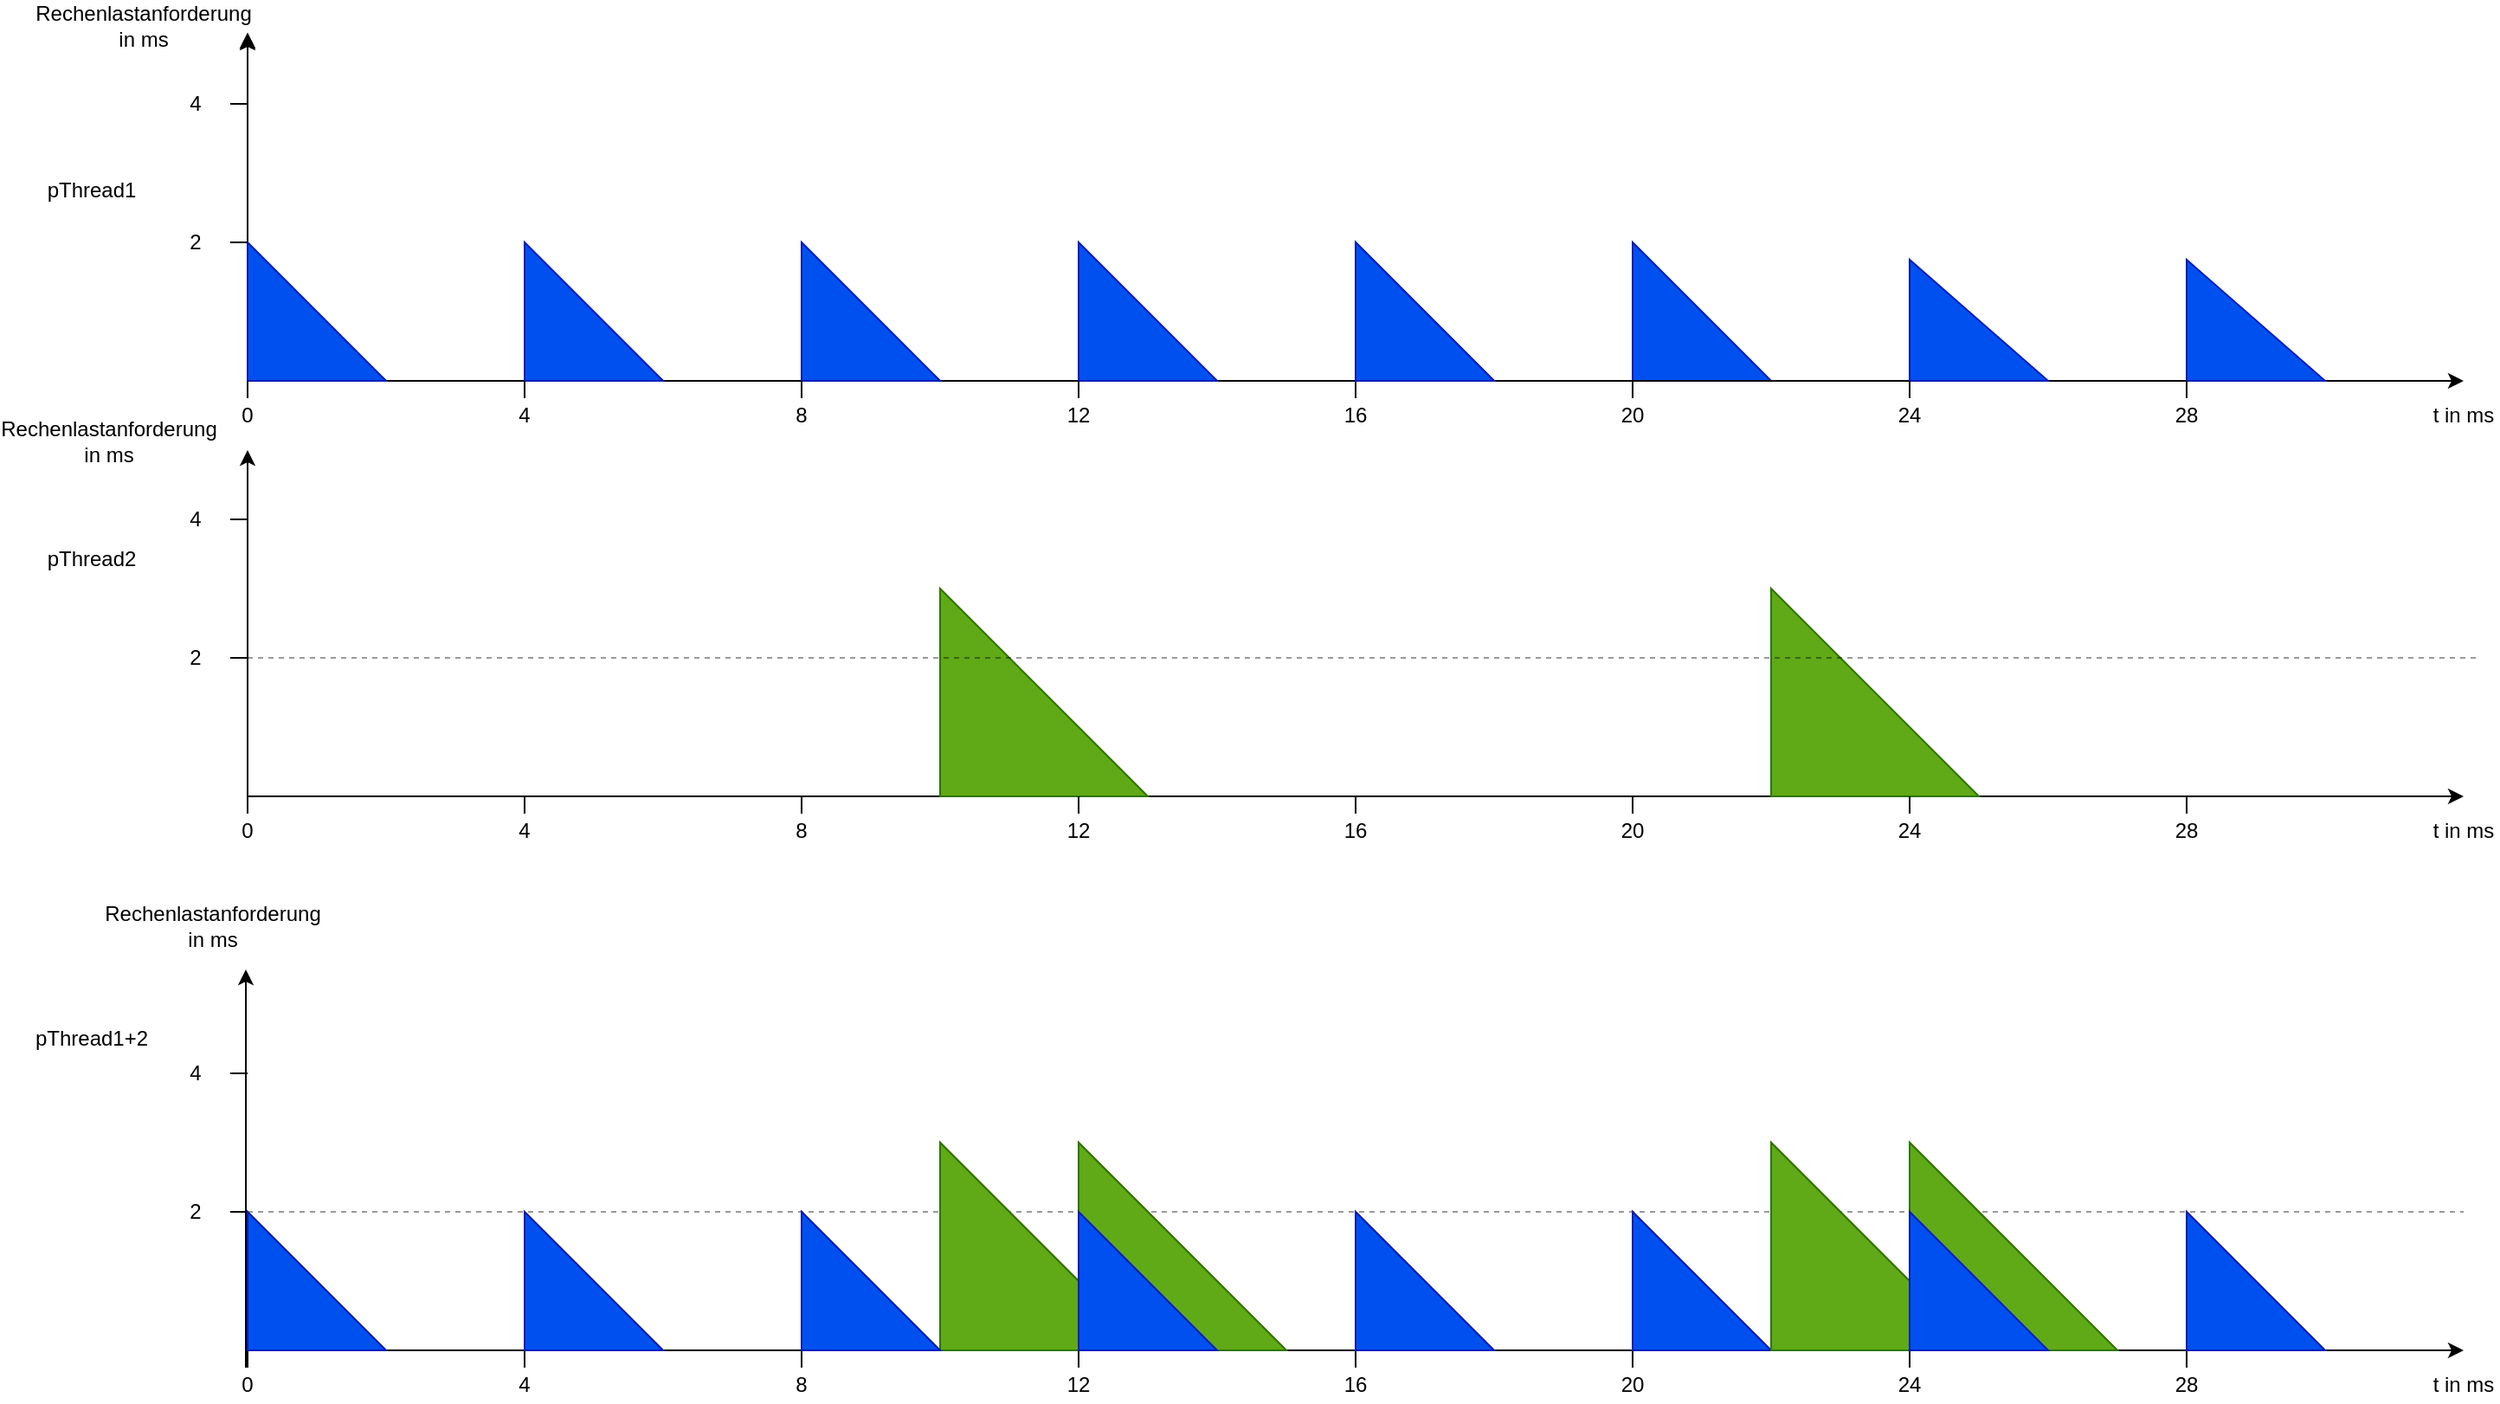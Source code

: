 <mxfile version="13.2.6" type="device"><diagram id="YKg0JrXDvyZFIdth-BOK" name="Page-1"><mxGraphModel dx="2062" dy="1151" grid="1" gridSize="10" guides="1" tooltips="1" connect="1" arrows="1" fold="1" page="1" pageScale="1" pageWidth="827" pageHeight="1169" math="0" shadow="0"><root><mxCell id="0"/><mxCell id="1" parent="0"/><mxCell id="84jDR5Pz_kctb_Nm5rHu-6" value="" style="endArrow=classic;html=1;" parent="1" edge="1"><mxGeometry width="50" height="50" relative="1" as="geometry"><mxPoint x="160" y="240" as="sourcePoint"/><mxPoint x="160" y="40" as="targetPoint"/></mxGeometry></mxCell><mxCell id="84jDR5Pz_kctb_Nm5rHu-12" value="" style="verticalLabelPosition=bottom;verticalAlign=top;html=1;shape=mxgraph.basic.orthogonal_triangle" parent="1" vertex="1"><mxGeometry x="160" y="170" width="80" height="70" as="geometry"/></mxCell><mxCell id="84jDR5Pz_kctb_Nm5rHu-14" value="" style="verticalLabelPosition=bottom;verticalAlign=top;html=1;shape=mxgraph.basic.orthogonal_triangle" parent="1" vertex="1"><mxGeometry x="320" y="170" width="80" height="70" as="geometry"/></mxCell><mxCell id="84jDR5Pz_kctb_Nm5rHu-15" value="" style="verticalLabelPosition=bottom;verticalAlign=top;html=1;shape=mxgraph.basic.orthogonal_triangle" parent="1" vertex="1"><mxGeometry x="480" y="170" width="80" height="70" as="geometry"/></mxCell><mxCell id="84jDR5Pz_kctb_Nm5rHu-16" value="" style="verticalLabelPosition=bottom;verticalAlign=top;html=1;shape=mxgraph.basic.orthogonal_triangle" parent="1" vertex="1"><mxGeometry x="640" y="170" width="80" height="70" as="geometry"/></mxCell><mxCell id="84jDR5Pz_kctb_Nm5rHu-17" value="" style="verticalLabelPosition=bottom;verticalAlign=top;html=1;shape=mxgraph.basic.orthogonal_triangle;fillColor=#0050ef;strokeColor=#001DBC;fontColor=#ffffff;" parent="1" vertex="1"><mxGeometry x="800" y="160" width="80" height="80" as="geometry"/></mxCell><mxCell id="84jDR5Pz_kctb_Nm5rHu-18" value="" style="verticalLabelPosition=bottom;verticalAlign=top;html=1;shape=mxgraph.basic.orthogonal_triangle;fillColor=#0050ef;strokeColor=#001DBC;fontColor=#ffffff;" parent="1" vertex="1"><mxGeometry x="960" y="160" width="80" height="80" as="geometry"/></mxCell><mxCell id="84jDR5Pz_kctb_Nm5rHu-20" value="" style="endArrow=classic;html=1;" parent="1" edge="1"><mxGeometry width="50" height="50" relative="1" as="geometry"><mxPoint x="160" y="239" as="sourcePoint"/><mxPoint x="160" y="39" as="targetPoint"/></mxGeometry></mxCell><mxCell id="84jDR5Pz_kctb_Nm5rHu-22" value="" style="endArrow=classic;html=1;" parent="1" edge="1"><mxGeometry width="50" height="50" relative="1" as="geometry"><mxPoint x="160" y="239" as="sourcePoint"/><mxPoint x="160" y="39" as="targetPoint"/></mxGeometry></mxCell><mxCell id="84jDR5Pz_kctb_Nm5rHu-23" value="" style="verticalLabelPosition=bottom;verticalAlign=top;html=1;shape=mxgraph.basic.orthogonal_triangle" parent="1" vertex="1"><mxGeometry x="320" y="170" width="80" height="70" as="geometry"/></mxCell><mxCell id="84jDR5Pz_kctb_Nm5rHu-24" value="" style="endArrow=classic;html=1;exitX=0;exitY=1;exitDx=0;exitDy=0;exitPerimeter=0;" parent="1" source="84jDR5Pz_kctb_Nm5rHu-27" edge="1"><mxGeometry width="50" height="50" relative="1" as="geometry"><mxPoint x="80" y="240" as="sourcePoint"/><mxPoint x="1440" y="240" as="targetPoint"/></mxGeometry></mxCell><mxCell id="84jDR5Pz_kctb_Nm5rHu-25" value="" style="endArrow=classic;html=1;" parent="1" edge="1"><mxGeometry width="50" height="50" relative="1" as="geometry"><mxPoint x="160" y="239" as="sourcePoint"/><mxPoint x="160" y="39" as="targetPoint"/></mxGeometry></mxCell><mxCell id="84jDR5Pz_kctb_Nm5rHu-26" value="" style="verticalLabelPosition=bottom;verticalAlign=top;html=1;shape=mxgraph.basic.orthogonal_triangle;fillColor=#0050ef;strokeColor=#001DBC;fontColor=#ffffff;" parent="1" vertex="1"><mxGeometry x="320" y="160" width="80" height="80" as="geometry"/></mxCell><mxCell id="84jDR5Pz_kctb_Nm5rHu-27" value="" style="verticalLabelPosition=bottom;verticalAlign=top;html=1;shape=mxgraph.basic.orthogonal_triangle;fillColor=#0050ef;strokeColor=#001DBC;fontColor=#ffffff;" parent="1" vertex="1"><mxGeometry x="160" y="160" width="80" height="80" as="geometry"/></mxCell><mxCell id="84jDR5Pz_kctb_Nm5rHu-28" value="" style="verticalLabelPosition=bottom;verticalAlign=top;html=1;shape=mxgraph.basic.orthogonal_triangle;fillColor=#0050ef;strokeColor=#001DBC;fontColor=#ffffff;" parent="1" vertex="1"><mxGeometry x="640" y="160" width="80" height="80" as="geometry"/></mxCell><mxCell id="84jDR5Pz_kctb_Nm5rHu-29" value="" style="verticalLabelPosition=bottom;verticalAlign=top;html=1;shape=mxgraph.basic.orthogonal_triangle;fillColor=#0050ef;strokeColor=#001DBC;fontColor=#ffffff;" parent="1" vertex="1"><mxGeometry x="480" y="160" width="80" height="80" as="geometry"/></mxCell><mxCell id="84jDR5Pz_kctb_Nm5rHu-32" value="" style="endArrow=classic;html=1;" parent="1" edge="1"><mxGeometry width="50" height="50" relative="1" as="geometry"><mxPoint x="160" y="480" as="sourcePoint"/><mxPoint x="1440" y="480" as="targetPoint"/></mxGeometry></mxCell><mxCell id="84jDR5Pz_kctb_Nm5rHu-33" value="" style="endArrow=classic;html=1;" parent="1" edge="1"><mxGeometry width="50" height="50" relative="1" as="geometry"><mxPoint x="160" y="480" as="sourcePoint"/><mxPoint x="160" y="280" as="targetPoint"/></mxGeometry></mxCell><mxCell id="84jDR5Pz_kctb_Nm5rHu-37" value="" style="verticalLabelPosition=bottom;verticalAlign=top;html=1;shape=mxgraph.basic.orthogonal_triangle;fillColor=#60a917;strokeColor=#2D7600;fontColor=#ffffff;" parent="1" vertex="1"><mxGeometry x="560" y="360" width="120" height="120" as="geometry"/></mxCell><mxCell id="84jDR5Pz_kctb_Nm5rHu-40" value="" style="endArrow=classic;html=1;exitX=0;exitY=1;exitDx=0;exitDy=0;exitPerimeter=0;" parent="1" source="84jDR5Pz_kctb_Nm5rHu-59" edge="1"><mxGeometry width="50" height="50" relative="1" as="geometry"><mxPoint x="80" y="800" as="sourcePoint"/><mxPoint x="1440" y="800" as="targetPoint"/></mxGeometry></mxCell><mxCell id="84jDR5Pz_kctb_Nm5rHu-41" value="" style="endArrow=classic;html=1;" parent="1" edge="1"><mxGeometry width="50" height="50" relative="1" as="geometry"><mxPoint x="159" y="810" as="sourcePoint"/><mxPoint x="159" y="580" as="targetPoint"/></mxGeometry></mxCell><mxCell id="84jDR5Pz_kctb_Nm5rHu-46" value="" style="verticalLabelPosition=bottom;verticalAlign=top;html=1;shape=mxgraph.basic.orthogonal_triangle;fillColor=#0050ef;strokeColor=#001DBC;fontColor=#ffffff;" parent="1" vertex="1"><mxGeometry x="1120" y="170" width="80" height="70" as="geometry"/></mxCell><mxCell id="84jDR5Pz_kctb_Nm5rHu-47" value="" style="verticalLabelPosition=bottom;verticalAlign=top;html=1;shape=mxgraph.basic.orthogonal_triangle;fillColor=#0050ef;strokeColor=#001DBC;fontColor=#ffffff;" parent="1" vertex="1"><mxGeometry x="1280" y="170" width="80" height="70" as="geometry"/></mxCell><mxCell id="84jDR5Pz_kctb_Nm5rHu-48" value="" style="verticalLabelPosition=bottom;verticalAlign=top;html=1;shape=mxgraph.basic.orthogonal_triangle;fillColor=#60a917;strokeColor=#2D7600;fontColor=#ffffff;" parent="1" vertex="1"><mxGeometry x="1040" y="360" width="120" height="120" as="geometry"/></mxCell><mxCell id="84jDR5Pz_kctb_Nm5rHu-49" value="pThread1" style="text;html=1;strokeColor=none;fillColor=none;align=center;verticalAlign=middle;whiteSpace=wrap;rounded=0;" parent="1" vertex="1"><mxGeometry x="50" y="120" width="40" height="20" as="geometry"/></mxCell><mxCell id="84jDR5Pz_kctb_Nm5rHu-50" value="&lt;div&gt;pThread2&lt;/div&gt;&lt;div&gt;&lt;br&gt;&lt;/div&gt;" style="text;html=1;strokeColor=none;fillColor=none;align=center;verticalAlign=middle;whiteSpace=wrap;rounded=0;" parent="1" vertex="1"><mxGeometry x="50" y="340" width="40" height="20" as="geometry"/></mxCell><mxCell id="84jDR5Pz_kctb_Nm5rHu-51" value="&lt;div&gt;pThread1+2&lt;/div&gt;" style="text;html=1;strokeColor=none;fillColor=none;align=center;verticalAlign=middle;whiteSpace=wrap;rounded=0;" parent="1" vertex="1"><mxGeometry x="50" y="610" width="40" height="20" as="geometry"/></mxCell><mxCell id="84jDR5Pz_kctb_Nm5rHu-56" value="" style="verticalLabelPosition=bottom;verticalAlign=top;html=1;shape=mxgraph.basic.orthogonal_triangle;fillColor=#fad7ac;strokeColor=#b46504;" parent="1" vertex="1"><mxGeometry x="800" y="720" width="80" height="80" as="geometry"/></mxCell><mxCell id="84jDR5Pz_kctb_Nm5rHu-57" value="" style="verticalLabelPosition=bottom;verticalAlign=top;html=1;shape=mxgraph.basic.orthogonal_triangle;fillColor=#fad7ac;strokeColor=#b46504;" parent="1" vertex="1"><mxGeometry x="960" y="720" width="80" height="80" as="geometry"/></mxCell><mxCell id="84jDR5Pz_kctb_Nm5rHu-58" value="" style="verticalLabelPosition=bottom;verticalAlign=top;html=1;shape=mxgraph.basic.orthogonal_triangle;fillColor=#fad7ac;strokeColor=#b46504;" parent="1" vertex="1"><mxGeometry x="320" y="720" width="80" height="80" as="geometry"/></mxCell><mxCell id="84jDR5Pz_kctb_Nm5rHu-59" value="" style="verticalLabelPosition=bottom;verticalAlign=top;html=1;shape=mxgraph.basic.orthogonal_triangle;fillColor=#fad7ac;strokeColor=#b46504;" parent="1" vertex="1"><mxGeometry x="160" y="720" width="80" height="80" as="geometry"/></mxCell><mxCell id="84jDR5Pz_kctb_Nm5rHu-60" value="" style="verticalLabelPosition=bottom;verticalAlign=top;html=1;shape=mxgraph.basic.orthogonal_triangle;fillColor=#fad7ac;strokeColor=#b46504;" parent="1" vertex="1"><mxGeometry x="640" y="680" width="120" height="120" as="geometry"/></mxCell><mxCell id="84jDR5Pz_kctb_Nm5rHu-61" value="" style="verticalLabelPosition=bottom;verticalAlign=top;html=1;shape=mxgraph.basic.orthogonal_triangle;fillColor=#fad7ac;strokeColor=#b46504;" parent="1" vertex="1"><mxGeometry x="480" y="720" width="80" height="80" as="geometry"/></mxCell><mxCell id="84jDR5Pz_kctb_Nm5rHu-63" value="" style="verticalLabelPosition=bottom;verticalAlign=top;html=1;shape=mxgraph.basic.orthogonal_triangle;fillColor=#fad7ac;strokeColor=#b46504;" parent="1" vertex="1"><mxGeometry x="1120" y="680" width="120" height="120" as="geometry"/></mxCell><mxCell id="84jDR5Pz_kctb_Nm5rHu-69" value="" style="verticalLabelPosition=bottom;verticalAlign=top;html=1;shape=mxgraph.basic.orthogonal_triangle;fillColor=#fad7ac;strokeColor=#b46504;" parent="1" vertex="1"><mxGeometry x="560" y="680" width="120" height="120" as="geometry"/></mxCell><mxCell id="84jDR5Pz_kctb_Nm5rHu-70" value="" style="verticalLabelPosition=bottom;verticalAlign=top;html=1;shape=mxgraph.basic.orthogonal_triangle;fillColor=#fad7ac;strokeColor=#b46504;" parent="1" vertex="1"><mxGeometry x="1040" y="680" width="120" height="120" as="geometry"/></mxCell><mxCell id="84jDR5Pz_kctb_Nm5rHu-71" value="" style="verticalLabelPosition=bottom;verticalAlign=top;html=1;shape=mxgraph.basic.orthogonal_triangle;fillColor=#fad7ac;strokeColor=none;" parent="1" vertex="1"><mxGeometry x="640" y="760" width="70" height="40" as="geometry"/></mxCell><mxCell id="84jDR5Pz_kctb_Nm5rHu-72" value="" style="verticalLabelPosition=bottom;verticalAlign=top;html=1;shape=mxgraph.basic.orthogonal_triangle;fillColor=#fad7ac;strokeColor=none;" parent="1" vertex="1"><mxGeometry x="1120" y="760" width="50" height="40" as="geometry"/></mxCell><mxCell id="84jDR5Pz_kctb_Nm5rHu-78" value="" style="endArrow=none;html=1;entryX=0;entryY=1;entryDx=0;entryDy=0;entryPerimeter=0;" parent="1" target="84jDR5Pz_kctb_Nm5rHu-28" edge="1"><mxGeometry width="50" height="50" relative="1" as="geometry"><mxPoint x="640" y="250" as="sourcePoint"/><mxPoint x="520" y="260" as="targetPoint"/></mxGeometry></mxCell><mxCell id="84jDR5Pz_kctb_Nm5rHu-79" value="" style="endArrow=none;html=1;" parent="1" edge="1"><mxGeometry width="50" height="50" relative="1" as="geometry"><mxPoint x="800" y="250" as="sourcePoint"/><mxPoint x="800" y="240" as="targetPoint"/></mxGeometry></mxCell><mxCell id="84jDR5Pz_kctb_Nm5rHu-80" value="" style="endArrow=none;html=1;" parent="1" edge="1"><mxGeometry width="50" height="50" relative="1" as="geometry"><mxPoint x="960" y="250" as="sourcePoint"/><mxPoint x="960" y="240" as="targetPoint"/></mxGeometry></mxCell><mxCell id="84jDR5Pz_kctb_Nm5rHu-81" value="" style="endArrow=none;html=1;entryX=0;entryY=1;entryDx=0;entryDy=0;entryPerimeter=0;" parent="1" target="84jDR5Pz_kctb_Nm5rHu-46" edge="1"><mxGeometry width="50" height="50" relative="1" as="geometry"><mxPoint x="1120" y="250" as="sourcePoint"/><mxPoint x="960" y="280" as="targetPoint"/></mxGeometry></mxCell><mxCell id="84jDR5Pz_kctb_Nm5rHu-83" value="" style="endArrow=none;html=1;" parent="1" edge="1"><mxGeometry width="50" height="50" relative="1" as="geometry"><mxPoint x="1280" y="250" as="sourcePoint"/><mxPoint x="1280" y="240" as="targetPoint"/></mxGeometry></mxCell><mxCell id="84jDR5Pz_kctb_Nm5rHu-86" value="20" style="text;html=1;strokeColor=none;fillColor=none;align=center;verticalAlign=middle;whiteSpace=wrap;rounded=0;" parent="1" vertex="1"><mxGeometry x="940" y="250" width="40" height="20" as="geometry"/></mxCell><mxCell id="84jDR5Pz_kctb_Nm5rHu-87" value="16" style="text;html=1;strokeColor=none;fillColor=none;align=center;verticalAlign=middle;whiteSpace=wrap;rounded=0;" parent="1" vertex="1"><mxGeometry x="780" y="250" width="40" height="20" as="geometry"/></mxCell><mxCell id="84jDR5Pz_kctb_Nm5rHu-88" value="12" style="text;html=1;strokeColor=none;fillColor=none;align=center;verticalAlign=middle;whiteSpace=wrap;rounded=0;" parent="1" vertex="1"><mxGeometry x="620" y="250" width="40" height="20" as="geometry"/></mxCell><mxCell id="84jDR5Pz_kctb_Nm5rHu-91" value="28" style="text;html=1;strokeColor=none;fillColor=none;align=center;verticalAlign=middle;whiteSpace=wrap;rounded=0;" parent="1" vertex="1"><mxGeometry x="1260" y="250" width="40" height="20" as="geometry"/></mxCell><mxCell id="84jDR5Pz_kctb_Nm5rHu-92" value="24" style="text;html=1;strokeColor=none;fillColor=none;align=center;verticalAlign=middle;whiteSpace=wrap;rounded=0;" parent="1" vertex="1"><mxGeometry x="1100" y="250" width="40" height="20" as="geometry"/></mxCell><mxCell id="84jDR5Pz_kctb_Nm5rHu-112" value="" style="endArrow=none;html=1;entryX=0;entryY=1;entryDx=0;entryDy=0;entryPerimeter=0;" parent="1" edge="1"><mxGeometry width="50" height="50" relative="1" as="geometry"><mxPoint x="640" y="490" as="sourcePoint"/><mxPoint x="640" y="480" as="targetPoint"/></mxGeometry></mxCell><mxCell id="84jDR5Pz_kctb_Nm5rHu-113" value="" style="endArrow=none;html=1;" parent="1" edge="1"><mxGeometry width="50" height="50" relative="1" as="geometry"><mxPoint x="800" y="490" as="sourcePoint"/><mxPoint x="800" y="480" as="targetPoint"/></mxGeometry></mxCell><mxCell id="84jDR5Pz_kctb_Nm5rHu-114" value="" style="endArrow=none;html=1;" parent="1" edge="1"><mxGeometry width="50" height="50" relative="1" as="geometry"><mxPoint x="960" y="490" as="sourcePoint"/><mxPoint x="960" y="480" as="targetPoint"/></mxGeometry></mxCell><mxCell id="84jDR5Pz_kctb_Nm5rHu-115" value="" style="endArrow=none;html=1;entryX=0;entryY=1;entryDx=0;entryDy=0;entryPerimeter=0;" parent="1" edge="1"><mxGeometry width="50" height="50" relative="1" as="geometry"><mxPoint x="1120" y="490" as="sourcePoint"/><mxPoint x="1120" y="480" as="targetPoint"/></mxGeometry></mxCell><mxCell id="84jDR5Pz_kctb_Nm5rHu-116" value="" style="endArrow=none;html=1;" parent="1" edge="1"><mxGeometry width="50" height="50" relative="1" as="geometry"><mxPoint x="1280" y="490" as="sourcePoint"/><mxPoint x="1280" y="480" as="targetPoint"/></mxGeometry></mxCell><mxCell id="84jDR5Pz_kctb_Nm5rHu-118" value="20" style="text;html=1;strokeColor=none;fillColor=none;align=center;verticalAlign=middle;whiteSpace=wrap;rounded=0;" parent="1" vertex="1"><mxGeometry x="940" y="490" width="40" height="20" as="geometry"/></mxCell><mxCell id="84jDR5Pz_kctb_Nm5rHu-119" value="16" style="text;html=1;strokeColor=none;fillColor=none;align=center;verticalAlign=middle;whiteSpace=wrap;rounded=0;" parent="1" vertex="1"><mxGeometry x="780" y="490" width="40" height="20" as="geometry"/></mxCell><mxCell id="84jDR5Pz_kctb_Nm5rHu-120" value="12" style="text;html=1;strokeColor=none;fillColor=none;align=center;verticalAlign=middle;whiteSpace=wrap;rounded=0;" parent="1" vertex="1"><mxGeometry x="620" y="490" width="40" height="20" as="geometry"/></mxCell><mxCell id="84jDR5Pz_kctb_Nm5rHu-123" value="28" style="text;html=1;strokeColor=none;fillColor=none;align=center;verticalAlign=middle;whiteSpace=wrap;rounded=0;" parent="1" vertex="1"><mxGeometry x="1260" y="490" width="40" height="20" as="geometry"/></mxCell><mxCell id="84jDR5Pz_kctb_Nm5rHu-124" value="24" style="text;html=1;strokeColor=none;fillColor=none;align=center;verticalAlign=middle;whiteSpace=wrap;rounded=0;" parent="1" vertex="1"><mxGeometry x="1100" y="490" width="40" height="20" as="geometry"/></mxCell><mxCell id="84jDR5Pz_kctb_Nm5rHu-125" value="" style="endArrow=none;html=1;entryX=0;entryY=1;entryDx=0;entryDy=0;entryPerimeter=0;" parent="1" edge="1"><mxGeometry width="50" height="50" relative="1" as="geometry"><mxPoint x="160" y="810" as="sourcePoint"/><mxPoint x="160" y="800" as="targetPoint"/></mxGeometry></mxCell><mxCell id="84jDR5Pz_kctb_Nm5rHu-126" value="" style="endArrow=none;html=1;" parent="1" edge="1"><mxGeometry width="50" height="50" relative="1" as="geometry"><mxPoint x="320" y="810" as="sourcePoint"/><mxPoint x="320" y="800" as="targetPoint"/></mxGeometry></mxCell><mxCell id="84jDR5Pz_kctb_Nm5rHu-127" value="" style="endArrow=none;html=1;entryX=0;entryY=1;entryDx=0;entryDy=0;entryPerimeter=0;" parent="1" edge="1"><mxGeometry width="50" height="50" relative="1" as="geometry"><mxPoint x="480" y="810" as="sourcePoint"/><mxPoint x="480" y="800" as="targetPoint"/></mxGeometry></mxCell><mxCell id="84jDR5Pz_kctb_Nm5rHu-128" value="" style="endArrow=none;html=1;entryX=0;entryY=1;entryDx=0;entryDy=0;entryPerimeter=0;" parent="1" edge="1"><mxGeometry width="50" height="50" relative="1" as="geometry"><mxPoint x="640" y="810" as="sourcePoint"/><mxPoint x="640" y="800" as="targetPoint"/></mxGeometry></mxCell><mxCell id="84jDR5Pz_kctb_Nm5rHu-129" value="" style="endArrow=none;html=1;" parent="1" edge="1"><mxGeometry width="50" height="50" relative="1" as="geometry"><mxPoint x="800" y="810" as="sourcePoint"/><mxPoint x="800" y="800" as="targetPoint"/></mxGeometry></mxCell><mxCell id="84jDR5Pz_kctb_Nm5rHu-130" value="" style="endArrow=none;html=1;" parent="1" edge="1"><mxGeometry width="50" height="50" relative="1" as="geometry"><mxPoint x="960" y="810" as="sourcePoint"/><mxPoint x="960" y="800" as="targetPoint"/></mxGeometry></mxCell><mxCell id="84jDR5Pz_kctb_Nm5rHu-131" value="" style="endArrow=none;html=1;entryX=0;entryY=1;entryDx=0;entryDy=0;entryPerimeter=0;" parent="1" edge="1"><mxGeometry width="50" height="50" relative="1" as="geometry"><mxPoint x="1120" y="810" as="sourcePoint"/><mxPoint x="1120" y="800" as="targetPoint"/></mxGeometry></mxCell><mxCell id="84jDR5Pz_kctb_Nm5rHu-132" value="" style="endArrow=none;html=1;" parent="1" edge="1"><mxGeometry width="50" height="50" relative="1" as="geometry"><mxPoint x="1280" y="810" as="sourcePoint"/><mxPoint x="1280" y="800" as="targetPoint"/></mxGeometry></mxCell><mxCell id="84jDR5Pz_kctb_Nm5rHu-133" value="0" style="text;html=1;strokeColor=none;fillColor=none;align=center;verticalAlign=middle;whiteSpace=wrap;rounded=0;" parent="1" vertex="1"><mxGeometry x="140" y="810" width="40" height="20" as="geometry"/></mxCell><mxCell id="84jDR5Pz_kctb_Nm5rHu-134" value="20" style="text;html=1;strokeColor=none;fillColor=none;align=center;verticalAlign=middle;whiteSpace=wrap;rounded=0;" parent="1" vertex="1"><mxGeometry x="940" y="810" width="40" height="20" as="geometry"/></mxCell><mxCell id="84jDR5Pz_kctb_Nm5rHu-135" value="16" style="text;html=1;strokeColor=none;fillColor=none;align=center;verticalAlign=middle;whiteSpace=wrap;rounded=0;" parent="1" vertex="1"><mxGeometry x="780" y="810" width="40" height="20" as="geometry"/></mxCell><mxCell id="84jDR5Pz_kctb_Nm5rHu-136" value="12" style="text;html=1;strokeColor=none;fillColor=none;align=center;verticalAlign=middle;whiteSpace=wrap;rounded=0;" parent="1" vertex="1"><mxGeometry x="620" y="810" width="40" height="20" as="geometry"/></mxCell><mxCell id="84jDR5Pz_kctb_Nm5rHu-137" value="8" style="text;html=1;strokeColor=none;fillColor=none;align=center;verticalAlign=middle;whiteSpace=wrap;rounded=0;" parent="1" vertex="1"><mxGeometry x="460" y="810" width="40" height="20" as="geometry"/></mxCell><mxCell id="84jDR5Pz_kctb_Nm5rHu-138" value="4" style="text;html=1;strokeColor=none;fillColor=none;align=center;verticalAlign=middle;whiteSpace=wrap;rounded=0;" parent="1" vertex="1"><mxGeometry x="300" y="810" width="40" height="20" as="geometry"/></mxCell><mxCell id="84jDR5Pz_kctb_Nm5rHu-139" value="28" style="text;html=1;strokeColor=none;fillColor=none;align=center;verticalAlign=middle;whiteSpace=wrap;rounded=0;" parent="1" vertex="1"><mxGeometry x="1260" y="810" width="40" height="20" as="geometry"/></mxCell><mxCell id="84jDR5Pz_kctb_Nm5rHu-140" value="24" style="text;html=1;strokeColor=none;fillColor=none;align=center;verticalAlign=middle;whiteSpace=wrap;rounded=0;" parent="1" vertex="1"><mxGeometry x="1100" y="810" width="40" height="20" as="geometry"/></mxCell><mxCell id="84jDR5Pz_kctb_Nm5rHu-150" value="" style="verticalLabelPosition=bottom;verticalAlign=top;html=1;shape=mxgraph.basic.orthogonal_triangle;fillColor=#fad7ac;strokeColor=#b46504;" parent="1" vertex="1"><mxGeometry x="1280" y="720" width="80" height="80" as="geometry"/></mxCell><mxCell id="84jDR5Pz_kctb_Nm5rHu-151" value="t in ms" style="text;html=1;strokeColor=none;fillColor=none;align=center;verticalAlign=middle;whiteSpace=wrap;rounded=0;" parent="1" vertex="1"><mxGeometry x="1420" y="810" width="40" height="20" as="geometry"/></mxCell><mxCell id="84jDR5Pz_kctb_Nm5rHu-152" value="t in ms" style="text;html=1;strokeColor=none;fillColor=none;align=center;verticalAlign=middle;whiteSpace=wrap;rounded=0;" parent="1" vertex="1"><mxGeometry x="1420" y="490" width="40" height="20" as="geometry"/></mxCell><mxCell id="84jDR5Pz_kctb_Nm5rHu-153" value="t in ms" style="text;html=1;strokeColor=none;fillColor=none;align=center;verticalAlign=middle;whiteSpace=wrap;rounded=0;" parent="1" vertex="1"><mxGeometry x="1420" y="250" width="40" height="20" as="geometry"/></mxCell><mxCell id="84jDR5Pz_kctb_Nm5rHu-155" value="" style="endArrow=none;html=1;" parent="1" edge="1"><mxGeometry width="50" height="50" relative="1" as="geometry"><mxPoint x="150" y="160" as="sourcePoint"/><mxPoint x="160" y="160" as="targetPoint"/></mxGeometry></mxCell><mxCell id="84jDR5Pz_kctb_Nm5rHu-158" value="2" style="text;html=1;strokeColor=none;fillColor=none;align=center;verticalAlign=middle;whiteSpace=wrap;rounded=0;" parent="1" vertex="1"><mxGeometry x="110" y="150" width="40" height="20" as="geometry"/></mxCell><mxCell id="84jDR5Pz_kctb_Nm5rHu-159" value="&lt;div&gt;Rechenlastanforderung&lt;/div&gt;&lt;div&gt;in ms&lt;br&gt;&lt;/div&gt;" style="text;html=1;strokeColor=none;fillColor=none;align=center;verticalAlign=middle;whiteSpace=wrap;rounded=0;" parent="1" vertex="1"><mxGeometry x="50" y="20" width="100" height="30" as="geometry"/></mxCell><mxCell id="84jDR5Pz_kctb_Nm5rHu-161" value="&lt;div&gt;Rechenlastanforderung&lt;/div&gt;&lt;div&gt;in ms&lt;br&gt;&lt;/div&gt;" style="text;html=1;strokeColor=none;fillColor=none;align=center;verticalAlign=middle;whiteSpace=wrap;rounded=0;" parent="1" vertex="1"><mxGeometry x="30" y="260" width="100" height="30" as="geometry"/></mxCell><mxCell id="84jDR5Pz_kctb_Nm5rHu-162" value="&lt;div&gt;Rechenlastanforderung&lt;/div&gt;&lt;div&gt;in ms&lt;br&gt;&lt;/div&gt;" style="text;html=1;strokeColor=none;fillColor=none;align=center;verticalAlign=middle;whiteSpace=wrap;rounded=0;" parent="1" vertex="1"><mxGeometry x="90" y="540" width="100" height="30" as="geometry"/></mxCell><mxCell id="84jDR5Pz_kctb_Nm5rHu-163" value="" style="endArrow=none;html=1;" parent="1" edge="1"><mxGeometry width="50" height="50" relative="1" as="geometry"><mxPoint x="150" y="80" as="sourcePoint"/><mxPoint x="160" y="80" as="targetPoint"/></mxGeometry></mxCell><mxCell id="84jDR5Pz_kctb_Nm5rHu-164" value="4" style="text;html=1;strokeColor=none;fillColor=none;align=center;verticalAlign=middle;whiteSpace=wrap;rounded=0;" parent="1" vertex="1"><mxGeometry x="110" y="70" width="40" height="20" as="geometry"/></mxCell><mxCell id="84jDR5Pz_kctb_Nm5rHu-165" value="" style="endArrow=none;html=1;" parent="1" edge="1"><mxGeometry width="50" height="50" relative="1" as="geometry"><mxPoint x="150" y="400" as="sourcePoint"/><mxPoint x="160" y="400" as="targetPoint"/></mxGeometry></mxCell><mxCell id="84jDR5Pz_kctb_Nm5rHu-166" value="2" style="text;html=1;strokeColor=none;fillColor=none;align=center;verticalAlign=middle;whiteSpace=wrap;rounded=0;" parent="1" vertex="1"><mxGeometry x="110" y="390" width="40" height="20" as="geometry"/></mxCell><mxCell id="84jDR5Pz_kctb_Nm5rHu-167" value="" style="endArrow=none;html=1;" parent="1" edge="1"><mxGeometry width="50" height="50" relative="1" as="geometry"><mxPoint x="150" y="320" as="sourcePoint"/><mxPoint x="160" y="320" as="targetPoint"/></mxGeometry></mxCell><mxCell id="84jDR5Pz_kctb_Nm5rHu-168" value="4" style="text;html=1;strokeColor=none;fillColor=none;align=center;verticalAlign=middle;whiteSpace=wrap;rounded=0;" parent="1" vertex="1"><mxGeometry x="110" y="310" width="40" height="20" as="geometry"/></mxCell><mxCell id="84jDR5Pz_kctb_Nm5rHu-173" value="" style="endArrow=none;html=1;" parent="1" edge="1"><mxGeometry width="50" height="50" relative="1" as="geometry"><mxPoint x="150" y="720" as="sourcePoint"/><mxPoint x="160" y="720" as="targetPoint"/></mxGeometry></mxCell><mxCell id="84jDR5Pz_kctb_Nm5rHu-174" value="2" style="text;html=1;strokeColor=none;fillColor=none;align=center;verticalAlign=middle;whiteSpace=wrap;rounded=0;" parent="1" vertex="1"><mxGeometry x="110" y="710" width="40" height="20" as="geometry"/></mxCell><mxCell id="84jDR5Pz_kctb_Nm5rHu-175" value="" style="endArrow=none;html=1;" parent="1" edge="1"><mxGeometry width="50" height="50" relative="1" as="geometry"><mxPoint x="150" y="640" as="sourcePoint"/><mxPoint x="160" y="640" as="targetPoint"/></mxGeometry></mxCell><mxCell id="84jDR5Pz_kctb_Nm5rHu-176" value="4" style="text;html=1;strokeColor=none;fillColor=none;align=center;verticalAlign=middle;whiteSpace=wrap;rounded=0;" parent="1" vertex="1"><mxGeometry x="110" y="630" width="40" height="20" as="geometry"/></mxCell><mxCell id="84jDR5Pz_kctb_Nm5rHu-177" value="" style="endArrow=none;dashed=1;html=1;opacity=40;" parent="1" edge="1"><mxGeometry width="50" height="50" relative="1" as="geometry"><mxPoint x="160" y="400" as="sourcePoint"/><mxPoint x="1450" y="400" as="targetPoint"/></mxGeometry></mxCell><mxCell id="84jDR5Pz_kctb_Nm5rHu-178" value="" style="endArrow=none;dashed=1;html=1;opacity=40;exitX=0;exitY=0;exitDx=0;exitDy=0;exitPerimeter=0;" parent="1" source="84jDR5Pz_kctb_Nm5rHu-59" edge="1"><mxGeometry width="50" height="50" relative="1" as="geometry"><mxPoint x="80" y="720" as="sourcePoint"/><mxPoint x="1440" y="720" as="targetPoint"/></mxGeometry></mxCell><mxCell id="kp2Qx3H2dfupqPO7hRQ3-3" value="" style="endArrow=none;html=1;entryX=0;entryY=1;entryDx=0;entryDy=0;entryPerimeter=0;" parent="1" edge="1"><mxGeometry width="50" height="50" relative="1" as="geometry"><mxPoint x="160" y="490" as="sourcePoint"/><mxPoint x="160" y="480" as="targetPoint"/></mxGeometry></mxCell><mxCell id="kp2Qx3H2dfupqPO7hRQ3-4" value="" style="endArrow=none;html=1;" parent="1" edge="1"><mxGeometry width="50" height="50" relative="1" as="geometry"><mxPoint x="320" y="490" as="sourcePoint"/><mxPoint x="320" y="480" as="targetPoint"/></mxGeometry></mxCell><mxCell id="kp2Qx3H2dfupqPO7hRQ3-5" value="" style="endArrow=none;html=1;entryX=0;entryY=1;entryDx=0;entryDy=0;entryPerimeter=0;" parent="1" edge="1"><mxGeometry width="50" height="50" relative="1" as="geometry"><mxPoint x="480" y="490" as="sourcePoint"/><mxPoint x="480" y="480" as="targetPoint"/></mxGeometry></mxCell><mxCell id="kp2Qx3H2dfupqPO7hRQ3-6" value="0" style="text;html=1;strokeColor=none;fillColor=none;align=center;verticalAlign=middle;whiteSpace=wrap;rounded=0;" parent="1" vertex="1"><mxGeometry x="140" y="490" width="40" height="20" as="geometry"/></mxCell><mxCell id="kp2Qx3H2dfupqPO7hRQ3-7" value="8" style="text;html=1;strokeColor=none;fillColor=none;align=center;verticalAlign=middle;whiteSpace=wrap;rounded=0;" parent="1" vertex="1"><mxGeometry x="460" y="490" width="40" height="20" as="geometry"/></mxCell><mxCell id="kp2Qx3H2dfupqPO7hRQ3-8" value="4" style="text;html=1;strokeColor=none;fillColor=none;align=center;verticalAlign=middle;whiteSpace=wrap;rounded=0;" parent="1" vertex="1"><mxGeometry x="300" y="490" width="40" height="20" as="geometry"/></mxCell><mxCell id="kp2Qx3H2dfupqPO7hRQ3-9" value="" style="endArrow=none;html=1;entryX=0;entryY=1;entryDx=0;entryDy=0;entryPerimeter=0;" parent="1" edge="1"><mxGeometry width="50" height="50" relative="1" as="geometry"><mxPoint x="160" y="250" as="sourcePoint"/><mxPoint x="160" y="240" as="targetPoint"/></mxGeometry></mxCell><mxCell id="kp2Qx3H2dfupqPO7hRQ3-10" value="" style="endArrow=none;html=1;" parent="1" edge="1"><mxGeometry width="50" height="50" relative="1" as="geometry"><mxPoint x="320" y="250" as="sourcePoint"/><mxPoint x="320" y="240" as="targetPoint"/></mxGeometry></mxCell><mxCell id="kp2Qx3H2dfupqPO7hRQ3-11" value="" style="endArrow=none;html=1;entryX=0;entryY=1;entryDx=0;entryDy=0;entryPerimeter=0;" parent="1" edge="1"><mxGeometry width="50" height="50" relative="1" as="geometry"><mxPoint x="480" y="250" as="sourcePoint"/><mxPoint x="480" y="240" as="targetPoint"/></mxGeometry></mxCell><mxCell id="kp2Qx3H2dfupqPO7hRQ3-12" value="0" style="text;html=1;strokeColor=none;fillColor=none;align=center;verticalAlign=middle;whiteSpace=wrap;rounded=0;" parent="1" vertex="1"><mxGeometry x="140" y="250" width="40" height="20" as="geometry"/></mxCell><mxCell id="kp2Qx3H2dfupqPO7hRQ3-13" value="8" style="text;html=1;strokeColor=none;fillColor=none;align=center;verticalAlign=middle;whiteSpace=wrap;rounded=0;" parent="1" vertex="1"><mxGeometry x="460" y="250" width="40" height="20" as="geometry"/></mxCell><mxCell id="kp2Qx3H2dfupqPO7hRQ3-14" value="4" style="text;html=1;strokeColor=none;fillColor=none;align=center;verticalAlign=middle;whiteSpace=wrap;rounded=0;" parent="1" vertex="1"><mxGeometry x="300" y="250" width="40" height="20" as="geometry"/></mxCell><mxCell id="-W81rLj-DzwjZ2IAvSks-1" value="" style="verticalLabelPosition=bottom;verticalAlign=top;html=1;shape=mxgraph.basic.orthogonal_triangle;fillColor=#60a917;strokeColor=#2D7600;fontColor=#ffffff;" vertex="1" parent="1"><mxGeometry x="560" y="680" width="120" height="120" as="geometry"/></mxCell><mxCell id="-W81rLj-DzwjZ2IAvSks-2" value="" style="verticalLabelPosition=bottom;verticalAlign=top;html=1;shape=mxgraph.basic.orthogonal_triangle;fillColor=#60a917;strokeColor=#2D7600;fontColor=#ffffff;" vertex="1" parent="1"><mxGeometry x="640" y="680" width="120" height="120" as="geometry"/></mxCell><mxCell id="-W81rLj-DzwjZ2IAvSks-3" value="" style="verticalLabelPosition=bottom;verticalAlign=top;html=1;shape=mxgraph.basic.orthogonal_triangle;fillColor=#0050ef;strokeColor=#001DBC;fontColor=#ffffff;" vertex="1" parent="1"><mxGeometry x="640" y="720" width="80" height="80" as="geometry"/></mxCell><mxCell id="-W81rLj-DzwjZ2IAvSks-4" value="" style="verticalLabelPosition=bottom;verticalAlign=top;html=1;shape=mxgraph.basic.orthogonal_triangle;fillColor=#0050ef;strokeColor=#001DBC;fontColor=#ffffff;" vertex="1" parent="1"><mxGeometry x="480" y="720" width="80" height="80" as="geometry"/></mxCell><mxCell id="-W81rLj-DzwjZ2IAvSks-5" value="" style="verticalLabelPosition=bottom;verticalAlign=top;html=1;shape=mxgraph.basic.orthogonal_triangle;fillColor=#0050ef;strokeColor=#001DBC;fontColor=#ffffff;" vertex="1" parent="1"><mxGeometry x="800" y="720" width="80" height="80" as="geometry"/></mxCell><mxCell id="-W81rLj-DzwjZ2IAvSks-6" value="" style="verticalLabelPosition=bottom;verticalAlign=top;html=1;shape=mxgraph.basic.orthogonal_triangle;fillColor=#0050ef;strokeColor=#001DBC;fontColor=#ffffff;" vertex="1" parent="1"><mxGeometry x="160" y="720" width="80" height="80" as="geometry"/></mxCell><mxCell id="-W81rLj-DzwjZ2IAvSks-7" value="" style="verticalLabelPosition=bottom;verticalAlign=top;html=1;shape=mxgraph.basic.orthogonal_triangle;fillColor=#0050ef;strokeColor=#001DBC;fontColor=#ffffff;" vertex="1" parent="1"><mxGeometry x="320" y="720" width="80" height="80" as="geometry"/></mxCell><mxCell id="-W81rLj-DzwjZ2IAvSks-8" value="" style="verticalLabelPosition=bottom;verticalAlign=top;html=1;shape=mxgraph.basic.orthogonal_triangle;fillColor=#0050ef;strokeColor=#001DBC;fontColor=#ffffff;" vertex="1" parent="1"><mxGeometry x="800" y="160" width="80" height="80" as="geometry"/></mxCell><mxCell id="-W81rLj-DzwjZ2IAvSks-10" value="" style="verticalLabelPosition=bottom;verticalAlign=top;html=1;shape=mxgraph.basic.orthogonal_triangle;fillColor=#0050ef;strokeColor=#001DBC;fontColor=#ffffff;" vertex="1" parent="1"><mxGeometry x="1280" y="720" width="80" height="80" as="geometry"/></mxCell><mxCell id="-W81rLj-DzwjZ2IAvSks-12" value="" style="verticalLabelPosition=bottom;verticalAlign=top;html=1;shape=mxgraph.basic.orthogonal_triangle;fillColor=#0050ef;strokeColor=#001DBC;fontColor=#ffffff;" vertex="1" parent="1"><mxGeometry x="960" y="720" width="80" height="80" as="geometry"/></mxCell><mxCell id="-W81rLj-DzwjZ2IAvSks-13" value="" style="verticalLabelPosition=bottom;verticalAlign=top;html=1;shape=mxgraph.basic.orthogonal_triangle;fillColor=#60a917;strokeColor=#2D7600;fontColor=#ffffff;" vertex="1" parent="1"><mxGeometry x="1120" y="680" width="120" height="120" as="geometry"/></mxCell><mxCell id="-W81rLj-DzwjZ2IAvSks-14" value="" style="verticalLabelPosition=bottom;verticalAlign=top;html=1;shape=mxgraph.basic.orthogonal_triangle;fillColor=#60a917;strokeColor=#2D7600;fontColor=#ffffff;" vertex="1" parent="1"><mxGeometry x="1040" y="680" width="120" height="120" as="geometry"/></mxCell><mxCell id="-W81rLj-DzwjZ2IAvSks-11" value="" style="verticalLabelPosition=bottom;verticalAlign=top;html=1;shape=mxgraph.basic.orthogonal_triangle;fillColor=#0050ef;strokeColor=#001DBC;fontColor=#ffffff;" vertex="1" parent="1"><mxGeometry x="1120" y="720" width="80" height="80" as="geometry"/></mxCell></root></mxGraphModel></diagram></mxfile>